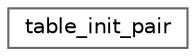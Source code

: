digraph "Graphical Class Hierarchy"
{
 // LATEX_PDF_SIZE
  bgcolor="transparent";
  edge [fontname=Helvetica,fontsize=10,labelfontname=Helvetica,labelfontsize=10];
  node [fontname=Helvetica,fontsize=10,shape=box,height=0.2,width=0.4];
  rankdir="LR";
  Node0 [id="Node000000",label="table_init_pair",height=0.2,width=0.4,color="grey40", fillcolor="white", style="filled",URL="$structtable__init__pair.html",tooltip=" "];
}
